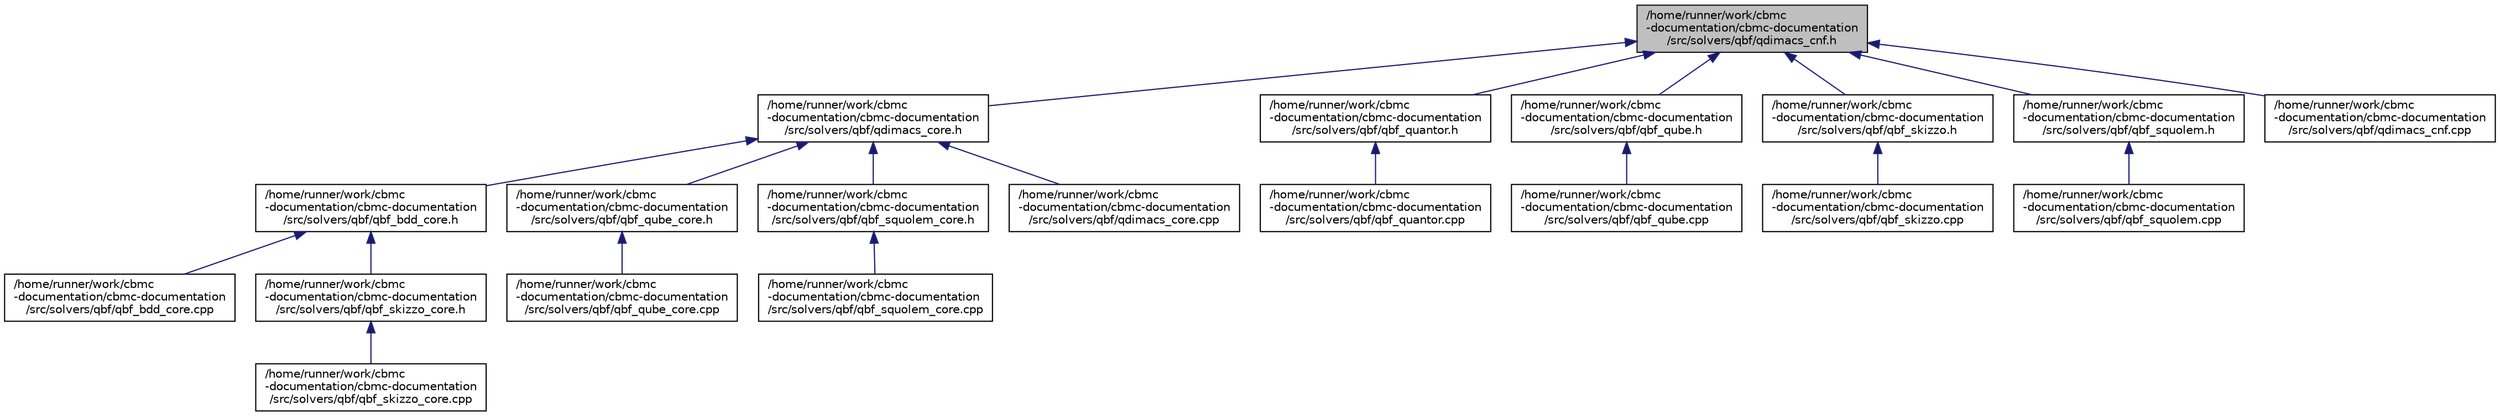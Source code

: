 digraph "/home/runner/work/cbmc-documentation/cbmc-documentation/src/solvers/qbf/qdimacs_cnf.h"
{
 // LATEX_PDF_SIZE
  bgcolor="transparent";
  edge [fontname="Helvetica",fontsize="10",labelfontname="Helvetica",labelfontsize="10"];
  node [fontname="Helvetica",fontsize="10",shape=record];
  Node1 [label="/home/runner/work/cbmc\l-documentation/cbmc-documentation\l/src/solvers/qbf/qdimacs_cnf.h",height=0.2,width=0.4,color="black", fillcolor="grey75", style="filled", fontcolor="black",tooltip=" "];
  Node1 -> Node2 [dir="back",color="midnightblue",fontsize="10",style="solid",fontname="Helvetica"];
  Node2 [label="/home/runner/work/cbmc\l-documentation/cbmc-documentation\l/src/solvers/qbf/qdimacs_core.h",height=0.2,width=0.4,color="black",URL="$qdimacs__core_8h.html",tooltip=" "];
  Node2 -> Node3 [dir="back",color="midnightblue",fontsize="10",style="solid",fontname="Helvetica"];
  Node3 [label="/home/runner/work/cbmc\l-documentation/cbmc-documentation\l/src/solvers/qbf/qbf_bdd_core.h",height=0.2,width=0.4,color="black",URL="$qbf__bdd__core_8h.html",tooltip=" "];
  Node3 -> Node4 [dir="back",color="midnightblue",fontsize="10",style="solid",fontname="Helvetica"];
  Node4 [label="/home/runner/work/cbmc\l-documentation/cbmc-documentation\l/src/solvers/qbf/qbf_bdd_core.cpp",height=0.2,width=0.4,color="black",URL="$qbf__bdd__core_8cpp.html",tooltip=" "];
  Node3 -> Node5 [dir="back",color="midnightblue",fontsize="10",style="solid",fontname="Helvetica"];
  Node5 [label="/home/runner/work/cbmc\l-documentation/cbmc-documentation\l/src/solvers/qbf/qbf_skizzo_core.h",height=0.2,width=0.4,color="black",URL="$qbf__skizzo__core_8h.html",tooltip=" "];
  Node5 -> Node6 [dir="back",color="midnightblue",fontsize="10",style="solid",fontname="Helvetica"];
  Node6 [label="/home/runner/work/cbmc\l-documentation/cbmc-documentation\l/src/solvers/qbf/qbf_skizzo_core.cpp",height=0.2,width=0.4,color="black",URL="$qbf__skizzo__core_8cpp.html",tooltip=" "];
  Node2 -> Node7 [dir="back",color="midnightblue",fontsize="10",style="solid",fontname="Helvetica"];
  Node7 [label="/home/runner/work/cbmc\l-documentation/cbmc-documentation\l/src/solvers/qbf/qbf_qube_core.h",height=0.2,width=0.4,color="black",URL="$qbf__qube__core_8h.html",tooltip=" "];
  Node7 -> Node8 [dir="back",color="midnightblue",fontsize="10",style="solid",fontname="Helvetica"];
  Node8 [label="/home/runner/work/cbmc\l-documentation/cbmc-documentation\l/src/solvers/qbf/qbf_qube_core.cpp",height=0.2,width=0.4,color="black",URL="$qbf__qube__core_8cpp.html",tooltip=" "];
  Node2 -> Node9 [dir="back",color="midnightblue",fontsize="10",style="solid",fontname="Helvetica"];
  Node9 [label="/home/runner/work/cbmc\l-documentation/cbmc-documentation\l/src/solvers/qbf/qbf_squolem_core.h",height=0.2,width=0.4,color="black",URL="$qbf__squolem__core_8h.html",tooltip=" "];
  Node9 -> Node10 [dir="back",color="midnightblue",fontsize="10",style="solid",fontname="Helvetica"];
  Node10 [label="/home/runner/work/cbmc\l-documentation/cbmc-documentation\l/src/solvers/qbf/qbf_squolem_core.cpp",height=0.2,width=0.4,color="black",URL="$qbf__squolem__core_8cpp.html",tooltip=" "];
  Node2 -> Node11 [dir="back",color="midnightblue",fontsize="10",style="solid",fontname="Helvetica"];
  Node11 [label="/home/runner/work/cbmc\l-documentation/cbmc-documentation\l/src/solvers/qbf/qdimacs_core.cpp",height=0.2,width=0.4,color="black",URL="$qdimacs__core_8cpp.html",tooltip=" "];
  Node1 -> Node12 [dir="back",color="midnightblue",fontsize="10",style="solid",fontname="Helvetica"];
  Node12 [label="/home/runner/work/cbmc\l-documentation/cbmc-documentation\l/src/solvers/qbf/qbf_quantor.h",height=0.2,width=0.4,color="black",URL="$qbf__quantor_8h.html",tooltip=" "];
  Node12 -> Node13 [dir="back",color="midnightblue",fontsize="10",style="solid",fontname="Helvetica"];
  Node13 [label="/home/runner/work/cbmc\l-documentation/cbmc-documentation\l/src/solvers/qbf/qbf_quantor.cpp",height=0.2,width=0.4,color="black",URL="$qbf__quantor_8cpp.html",tooltip=" "];
  Node1 -> Node14 [dir="back",color="midnightblue",fontsize="10",style="solid",fontname="Helvetica"];
  Node14 [label="/home/runner/work/cbmc\l-documentation/cbmc-documentation\l/src/solvers/qbf/qbf_qube.h",height=0.2,width=0.4,color="black",URL="$qbf__qube_8h.html",tooltip=" "];
  Node14 -> Node15 [dir="back",color="midnightblue",fontsize="10",style="solid",fontname="Helvetica"];
  Node15 [label="/home/runner/work/cbmc\l-documentation/cbmc-documentation\l/src/solvers/qbf/qbf_qube.cpp",height=0.2,width=0.4,color="black",URL="$qbf__qube_8cpp.html",tooltip=" "];
  Node1 -> Node16 [dir="back",color="midnightblue",fontsize="10",style="solid",fontname="Helvetica"];
  Node16 [label="/home/runner/work/cbmc\l-documentation/cbmc-documentation\l/src/solvers/qbf/qbf_skizzo.h",height=0.2,width=0.4,color="black",URL="$qbf__skizzo_8h.html",tooltip=" "];
  Node16 -> Node17 [dir="back",color="midnightblue",fontsize="10",style="solid",fontname="Helvetica"];
  Node17 [label="/home/runner/work/cbmc\l-documentation/cbmc-documentation\l/src/solvers/qbf/qbf_skizzo.cpp",height=0.2,width=0.4,color="black",URL="$qbf__skizzo_8cpp.html",tooltip=" "];
  Node1 -> Node18 [dir="back",color="midnightblue",fontsize="10",style="solid",fontname="Helvetica"];
  Node18 [label="/home/runner/work/cbmc\l-documentation/cbmc-documentation\l/src/solvers/qbf/qbf_squolem.h",height=0.2,width=0.4,color="black",URL="$qbf__squolem_8h.html",tooltip=" "];
  Node18 -> Node19 [dir="back",color="midnightblue",fontsize="10",style="solid",fontname="Helvetica"];
  Node19 [label="/home/runner/work/cbmc\l-documentation/cbmc-documentation\l/src/solvers/qbf/qbf_squolem.cpp",height=0.2,width=0.4,color="black",URL="$qbf__squolem_8cpp.html",tooltip=" "];
  Node1 -> Node20 [dir="back",color="midnightblue",fontsize="10",style="solid",fontname="Helvetica"];
  Node20 [label="/home/runner/work/cbmc\l-documentation/cbmc-documentation\l/src/solvers/qbf/qdimacs_cnf.cpp",height=0.2,width=0.4,color="black",URL="$qdimacs__cnf_8cpp.html",tooltip=" "];
}
